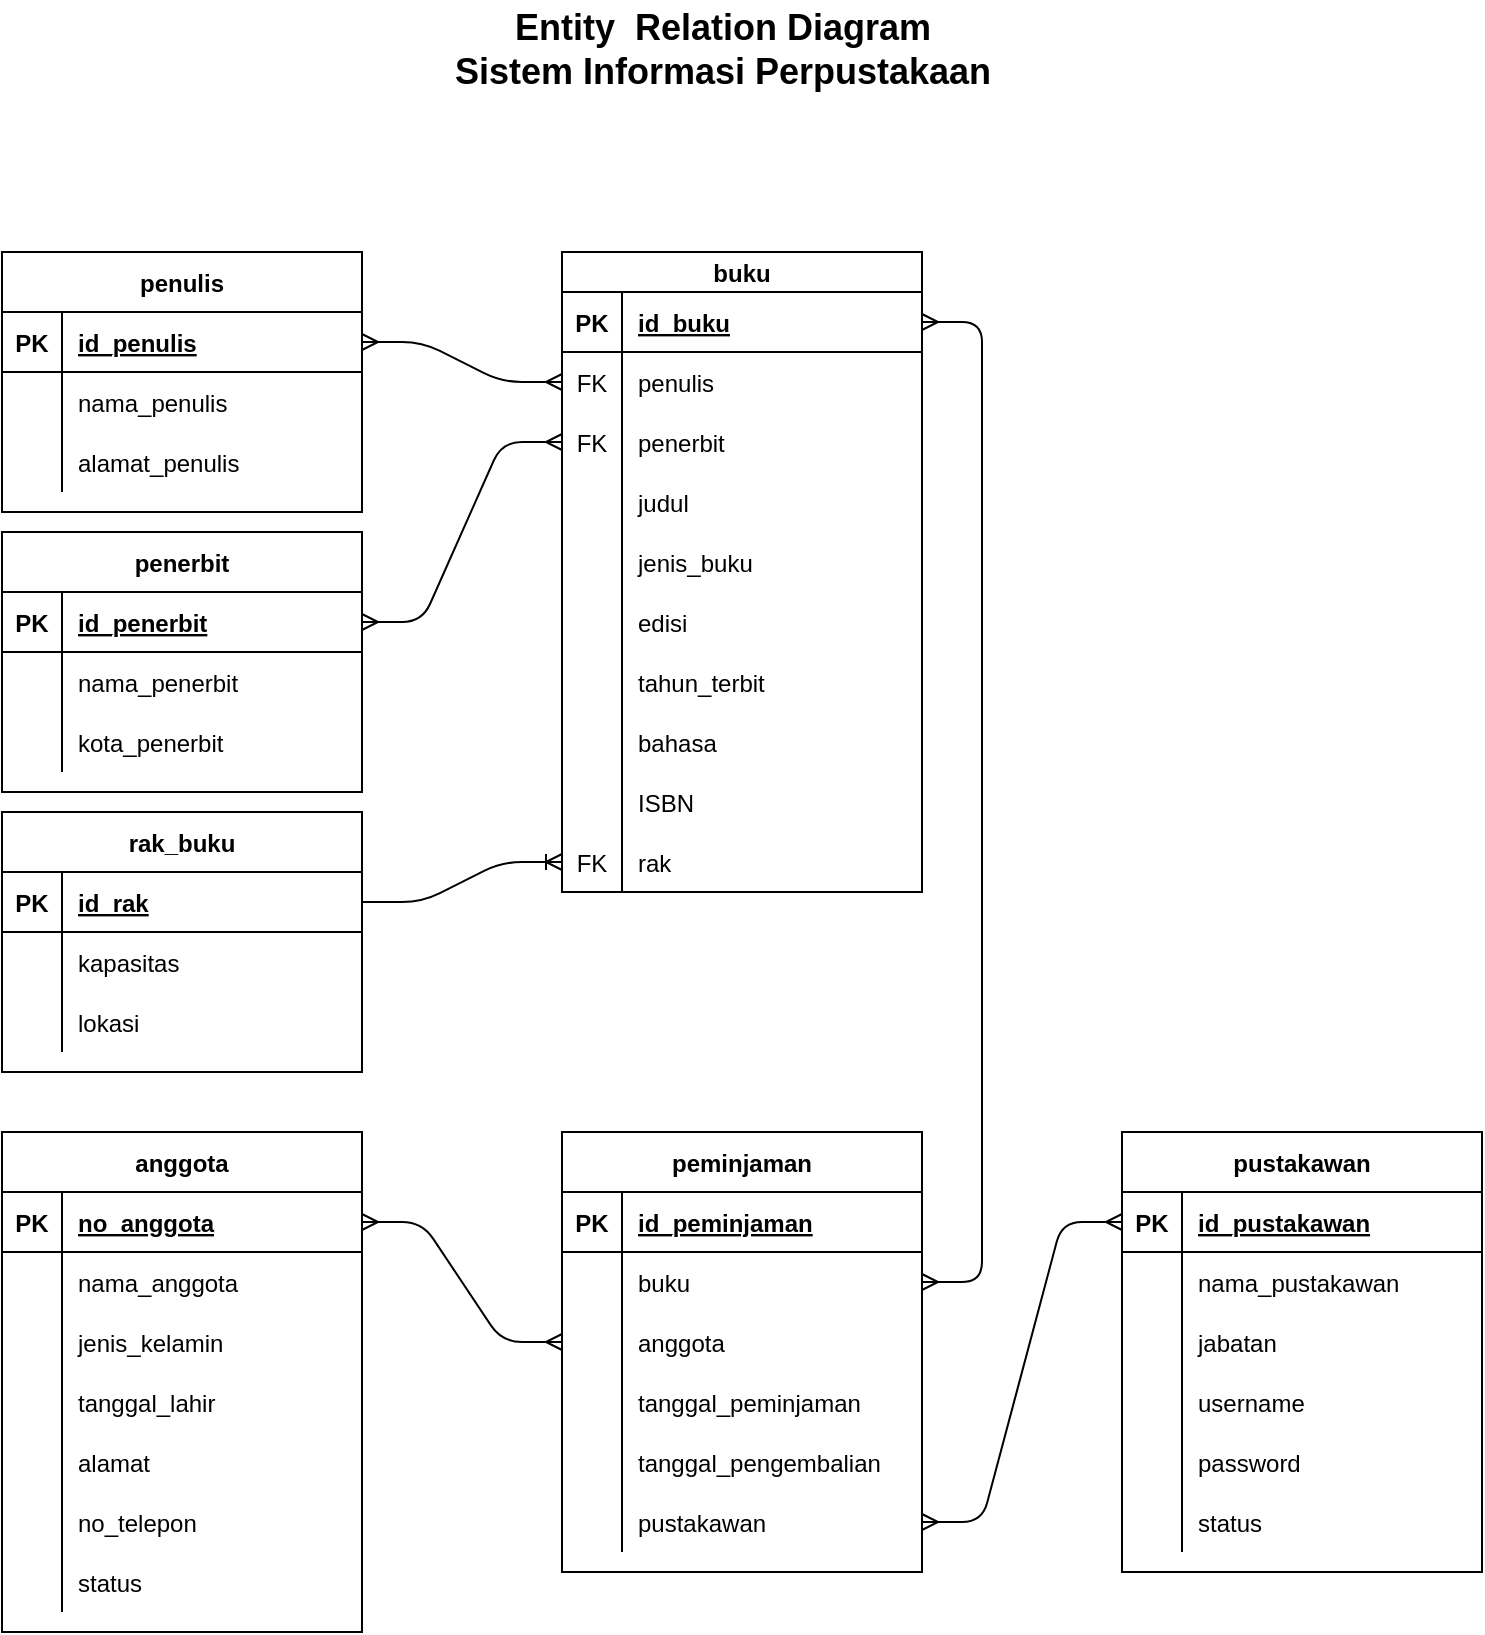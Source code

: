<mxfile version="14.1.2" type="github">
  <diagram id="a-QU2m36Lq1g76dQZ_II" name="Page-1">
    <mxGraphModel dx="3685" dy="3472" grid="1" gridSize="10" guides="1" tooltips="1" connect="1" arrows="1" fold="1" page="1" pageScale="1" pageWidth="827" pageHeight="1169" math="0" shadow="0">
      <root>
        <mxCell id="1cUY1PzR4CZPrAyjgDi5-0" />
        <mxCell id="1cUY1PzR4CZPrAyjgDi5-1" parent="1cUY1PzR4CZPrAyjgDi5-0" />
        <mxCell id="Qd1DkLmeTYPWGf3G97mm-0" value="buku" style="shape=table;startSize=20;container=1;collapsible=1;childLayout=tableLayout;fixedRows=1;rowLines=0;fontStyle=1;align=center;resizeLast=1;" parent="1cUY1PzR4CZPrAyjgDi5-1" vertex="1">
          <mxGeometry x="-1320" y="-2160" width="180" height="320" as="geometry" />
        </mxCell>
        <mxCell id="Qd1DkLmeTYPWGf3G97mm-1" value="" style="shape=partialRectangle;collapsible=0;dropTarget=0;pointerEvents=0;fillColor=none;top=0;left=0;bottom=1;right=0;points=[[0,0.5],[1,0.5]];portConstraint=eastwest;" parent="Qd1DkLmeTYPWGf3G97mm-0" vertex="1">
          <mxGeometry y="20" width="180" height="30" as="geometry" />
        </mxCell>
        <mxCell id="Qd1DkLmeTYPWGf3G97mm-2" value="PK" style="shape=partialRectangle;connectable=0;fillColor=none;top=0;left=0;bottom=0;right=0;fontStyle=1;overflow=hidden;" parent="Qd1DkLmeTYPWGf3G97mm-1" vertex="1">
          <mxGeometry width="30" height="30" as="geometry" />
        </mxCell>
        <mxCell id="Qd1DkLmeTYPWGf3G97mm-3" value="id_buku" style="shape=partialRectangle;connectable=0;fillColor=none;top=0;left=0;bottom=0;right=0;align=left;spacingLeft=6;fontStyle=5;overflow=hidden;" parent="Qd1DkLmeTYPWGf3G97mm-1" vertex="1">
          <mxGeometry x="30" width="150" height="30" as="geometry" />
        </mxCell>
        <mxCell id="Qd1DkLmeTYPWGf3G97mm-90" value="" style="shape=partialRectangle;collapsible=0;dropTarget=0;pointerEvents=0;fillColor=none;top=0;left=0;bottom=0;right=0;points=[[0,0.5],[1,0.5]];portConstraint=eastwest;" parent="Qd1DkLmeTYPWGf3G97mm-0" vertex="1">
          <mxGeometry y="50" width="180" height="30" as="geometry" />
        </mxCell>
        <mxCell id="Qd1DkLmeTYPWGf3G97mm-91" value="FK" style="shape=partialRectangle;connectable=0;fillColor=none;top=0;left=0;bottom=0;right=0;fontStyle=0;overflow=hidden;" parent="Qd1DkLmeTYPWGf3G97mm-90" vertex="1">
          <mxGeometry width="30" height="30" as="geometry" />
        </mxCell>
        <mxCell id="Qd1DkLmeTYPWGf3G97mm-92" value="penulis" style="shape=partialRectangle;connectable=0;fillColor=none;top=0;left=0;bottom=0;right=0;align=left;spacingLeft=6;fontStyle=0;overflow=hidden;" parent="Qd1DkLmeTYPWGf3G97mm-90" vertex="1">
          <mxGeometry x="30" width="150" height="30" as="geometry" />
        </mxCell>
        <mxCell id="Qd1DkLmeTYPWGf3G97mm-7" value="" style="shape=partialRectangle;collapsible=0;dropTarget=0;pointerEvents=0;fillColor=none;top=0;left=0;bottom=0;right=0;points=[[0,0.5],[1,0.5]];portConstraint=eastwest;" parent="Qd1DkLmeTYPWGf3G97mm-0" vertex="1">
          <mxGeometry y="80" width="180" height="30" as="geometry" />
        </mxCell>
        <mxCell id="Qd1DkLmeTYPWGf3G97mm-8" value="FK" style="shape=partialRectangle;connectable=0;fillColor=none;top=0;left=0;bottom=0;right=0;editable=1;overflow=hidden;" parent="Qd1DkLmeTYPWGf3G97mm-7" vertex="1">
          <mxGeometry width="30" height="30" as="geometry" />
        </mxCell>
        <mxCell id="Qd1DkLmeTYPWGf3G97mm-9" value="penerbit" style="shape=partialRectangle;connectable=0;fillColor=none;top=0;left=0;bottom=0;right=0;align=left;spacingLeft=6;overflow=hidden;" parent="Qd1DkLmeTYPWGf3G97mm-7" vertex="1">
          <mxGeometry x="30" width="150" height="30" as="geometry" />
        </mxCell>
        <mxCell id="Qd1DkLmeTYPWGf3G97mm-4" value="" style="shape=partialRectangle;collapsible=0;dropTarget=0;pointerEvents=0;fillColor=none;top=0;left=0;bottom=0;right=0;points=[[0,0.5],[1,0.5]];portConstraint=eastwest;shadow=0;" parent="Qd1DkLmeTYPWGf3G97mm-0" vertex="1">
          <mxGeometry y="110" width="180" height="30" as="geometry" />
        </mxCell>
        <mxCell id="Qd1DkLmeTYPWGf3G97mm-5" value="" style="shape=partialRectangle;connectable=0;fillColor=none;top=0;left=0;bottom=0;right=0;editable=1;overflow=hidden;" parent="Qd1DkLmeTYPWGf3G97mm-4" vertex="1">
          <mxGeometry width="30" height="30" as="geometry" />
        </mxCell>
        <mxCell id="Qd1DkLmeTYPWGf3G97mm-6" value="judul" style="shape=partialRectangle;connectable=0;fillColor=none;top=0;left=0;bottom=0;right=0;align=left;spacingLeft=6;overflow=hidden;" parent="Qd1DkLmeTYPWGf3G97mm-4" vertex="1">
          <mxGeometry x="30" width="150" height="30" as="geometry" />
        </mxCell>
        <mxCell id="Qd1DkLmeTYPWGf3G97mm-10" value="" style="shape=partialRectangle;collapsible=0;dropTarget=0;pointerEvents=0;fillColor=none;top=0;left=0;bottom=0;right=0;points=[[0,0.5],[1,0.5]];portConstraint=eastwest;" parent="Qd1DkLmeTYPWGf3G97mm-0" vertex="1">
          <mxGeometry y="140" width="180" height="30" as="geometry" />
        </mxCell>
        <mxCell id="Qd1DkLmeTYPWGf3G97mm-11" value="" style="shape=partialRectangle;connectable=0;fillColor=none;top=0;left=0;bottom=0;right=0;editable=1;overflow=hidden;" parent="Qd1DkLmeTYPWGf3G97mm-10" vertex="1">
          <mxGeometry width="30" height="30" as="geometry" />
        </mxCell>
        <mxCell id="Qd1DkLmeTYPWGf3G97mm-12" value="jenis_buku" style="shape=partialRectangle;connectable=0;fillColor=none;top=0;left=0;bottom=0;right=0;align=left;spacingLeft=6;overflow=hidden;" parent="Qd1DkLmeTYPWGf3G97mm-10" vertex="1">
          <mxGeometry x="30" width="150" height="30" as="geometry" />
        </mxCell>
        <mxCell id="PH-zPjPHIjoNPihN8UDZ-60" value="" style="shape=partialRectangle;collapsible=0;dropTarget=0;pointerEvents=0;fillColor=none;top=0;left=0;bottom=0;right=0;points=[[0,0.5],[1,0.5]];portConstraint=eastwest;" vertex="1" parent="Qd1DkLmeTYPWGf3G97mm-0">
          <mxGeometry y="170" width="180" height="30" as="geometry" />
        </mxCell>
        <mxCell id="PH-zPjPHIjoNPihN8UDZ-61" value="" style="shape=partialRectangle;connectable=0;fillColor=none;top=0;left=0;bottom=0;right=0;editable=1;overflow=hidden;" vertex="1" parent="PH-zPjPHIjoNPihN8UDZ-60">
          <mxGeometry width="30" height="30" as="geometry" />
        </mxCell>
        <mxCell id="PH-zPjPHIjoNPihN8UDZ-62" value="edisi" style="shape=partialRectangle;connectable=0;fillColor=none;top=0;left=0;bottom=0;right=0;align=left;spacingLeft=6;overflow=hidden;" vertex="1" parent="PH-zPjPHIjoNPihN8UDZ-60">
          <mxGeometry x="30" width="150" height="30" as="geometry" />
        </mxCell>
        <mxCell id="PH-zPjPHIjoNPihN8UDZ-63" value="" style="shape=partialRectangle;collapsible=0;dropTarget=0;pointerEvents=0;fillColor=none;top=0;left=0;bottom=0;right=0;points=[[0,0.5],[1,0.5]];portConstraint=eastwest;" vertex="1" parent="Qd1DkLmeTYPWGf3G97mm-0">
          <mxGeometry y="200" width="180" height="30" as="geometry" />
        </mxCell>
        <mxCell id="PH-zPjPHIjoNPihN8UDZ-64" value="" style="shape=partialRectangle;connectable=0;fillColor=none;top=0;left=0;bottom=0;right=0;editable=1;overflow=hidden;" vertex="1" parent="PH-zPjPHIjoNPihN8UDZ-63">
          <mxGeometry width="30" height="30" as="geometry" />
        </mxCell>
        <mxCell id="PH-zPjPHIjoNPihN8UDZ-65" value="tahun_terbit" style="shape=partialRectangle;connectable=0;fillColor=none;top=0;left=0;bottom=0;right=0;align=left;spacingLeft=6;overflow=hidden;" vertex="1" parent="PH-zPjPHIjoNPihN8UDZ-63">
          <mxGeometry x="30" width="150" height="30" as="geometry" />
        </mxCell>
        <mxCell id="PH-zPjPHIjoNPihN8UDZ-66" value="" style="shape=partialRectangle;collapsible=0;dropTarget=0;pointerEvents=0;fillColor=none;top=0;left=0;bottom=0;right=0;points=[[0,0.5],[1,0.5]];portConstraint=eastwest;" vertex="1" parent="Qd1DkLmeTYPWGf3G97mm-0">
          <mxGeometry y="230" width="180" height="30" as="geometry" />
        </mxCell>
        <mxCell id="PH-zPjPHIjoNPihN8UDZ-67" value="" style="shape=partialRectangle;connectable=0;fillColor=none;top=0;left=0;bottom=0;right=0;editable=1;overflow=hidden;" vertex="1" parent="PH-zPjPHIjoNPihN8UDZ-66">
          <mxGeometry width="30" height="30" as="geometry" />
        </mxCell>
        <mxCell id="PH-zPjPHIjoNPihN8UDZ-68" value="bahasa" style="shape=partialRectangle;connectable=0;fillColor=none;top=0;left=0;bottom=0;right=0;align=left;spacingLeft=6;overflow=hidden;" vertex="1" parent="PH-zPjPHIjoNPihN8UDZ-66">
          <mxGeometry x="30" width="150" height="30" as="geometry" />
        </mxCell>
        <mxCell id="PH-zPjPHIjoNPihN8UDZ-69" value="" style="shape=partialRectangle;collapsible=0;dropTarget=0;pointerEvents=0;fillColor=none;top=0;left=0;bottom=0;right=0;points=[[0,0.5],[1,0.5]];portConstraint=eastwest;" vertex="1" parent="Qd1DkLmeTYPWGf3G97mm-0">
          <mxGeometry y="260" width="180" height="30" as="geometry" />
        </mxCell>
        <mxCell id="PH-zPjPHIjoNPihN8UDZ-70" value="" style="shape=partialRectangle;connectable=0;fillColor=none;top=0;left=0;bottom=0;right=0;editable=1;overflow=hidden;" vertex="1" parent="PH-zPjPHIjoNPihN8UDZ-69">
          <mxGeometry width="30" height="30" as="geometry" />
        </mxCell>
        <mxCell id="PH-zPjPHIjoNPihN8UDZ-71" value="ISBN" style="shape=partialRectangle;connectable=0;fillColor=none;top=0;left=0;bottom=0;right=0;align=left;spacingLeft=6;overflow=hidden;" vertex="1" parent="PH-zPjPHIjoNPihN8UDZ-69">
          <mxGeometry x="30" width="150" height="30" as="geometry" />
        </mxCell>
        <mxCell id="Qd1DkLmeTYPWGf3G97mm-19" value="" style="shape=partialRectangle;collapsible=0;dropTarget=0;pointerEvents=0;fillColor=none;top=0;left=0;bottom=0;right=0;points=[[0,0.5],[1,0.5]];portConstraint=eastwest;" parent="Qd1DkLmeTYPWGf3G97mm-0" vertex="1">
          <mxGeometry y="290" width="180" height="30" as="geometry" />
        </mxCell>
        <mxCell id="Qd1DkLmeTYPWGf3G97mm-20" value="FK" style="shape=partialRectangle;connectable=0;fillColor=none;top=0;left=0;bottom=0;right=0;editable=1;overflow=hidden;" parent="Qd1DkLmeTYPWGf3G97mm-19" vertex="1">
          <mxGeometry width="30" height="30" as="geometry" />
        </mxCell>
        <mxCell id="Qd1DkLmeTYPWGf3G97mm-21" value="rak" style="shape=partialRectangle;connectable=0;fillColor=none;top=0;left=0;bottom=0;right=0;align=left;spacingLeft=6;overflow=hidden;" parent="Qd1DkLmeTYPWGf3G97mm-19" vertex="1">
          <mxGeometry x="30" width="150" height="30" as="geometry" />
        </mxCell>
        <mxCell id="Qd1DkLmeTYPWGf3G97mm-25" value="penulis" style="shape=table;startSize=30;container=1;collapsible=1;childLayout=tableLayout;fixedRows=1;rowLines=0;fontStyle=1;align=center;resizeLast=1;" parent="1cUY1PzR4CZPrAyjgDi5-1" vertex="1">
          <mxGeometry x="-1600" y="-2160" width="180" height="130" as="geometry" />
        </mxCell>
        <mxCell id="Qd1DkLmeTYPWGf3G97mm-26" value="" style="shape=partialRectangle;collapsible=0;dropTarget=0;pointerEvents=0;fillColor=none;top=0;left=0;bottom=1;right=0;points=[[0,0.5],[1,0.5]];portConstraint=eastwest;" parent="Qd1DkLmeTYPWGf3G97mm-25" vertex="1">
          <mxGeometry y="30" width="180" height="30" as="geometry" />
        </mxCell>
        <mxCell id="Qd1DkLmeTYPWGf3G97mm-27" value="PK" style="shape=partialRectangle;connectable=0;fillColor=none;top=0;left=0;bottom=0;right=0;fontStyle=1;overflow=hidden;" parent="Qd1DkLmeTYPWGf3G97mm-26" vertex="1">
          <mxGeometry width="30" height="30" as="geometry" />
        </mxCell>
        <mxCell id="Qd1DkLmeTYPWGf3G97mm-28" value="id_penulis" style="shape=partialRectangle;connectable=0;fillColor=none;top=0;left=0;bottom=0;right=0;align=left;spacingLeft=6;fontStyle=5;overflow=hidden;" parent="Qd1DkLmeTYPWGf3G97mm-26" vertex="1">
          <mxGeometry x="30" width="150" height="30" as="geometry" />
        </mxCell>
        <mxCell id="Qd1DkLmeTYPWGf3G97mm-29" value="" style="shape=partialRectangle;collapsible=0;dropTarget=0;pointerEvents=0;fillColor=none;top=0;left=0;bottom=0;right=0;points=[[0,0.5],[1,0.5]];portConstraint=eastwest;" parent="Qd1DkLmeTYPWGf3G97mm-25" vertex="1">
          <mxGeometry y="60" width="180" height="30" as="geometry" />
        </mxCell>
        <mxCell id="Qd1DkLmeTYPWGf3G97mm-30" value="" style="shape=partialRectangle;connectable=0;fillColor=none;top=0;left=0;bottom=0;right=0;editable=1;overflow=hidden;" parent="Qd1DkLmeTYPWGf3G97mm-29" vertex="1">
          <mxGeometry width="30" height="30" as="geometry" />
        </mxCell>
        <mxCell id="Qd1DkLmeTYPWGf3G97mm-31" value="nama_penulis" style="shape=partialRectangle;connectable=0;fillColor=none;top=0;left=0;bottom=0;right=0;align=left;spacingLeft=6;overflow=hidden;" parent="Qd1DkLmeTYPWGf3G97mm-29" vertex="1">
          <mxGeometry x="30" width="150" height="30" as="geometry" />
        </mxCell>
        <mxCell id="Qd1DkLmeTYPWGf3G97mm-32" value="" style="shape=partialRectangle;collapsible=0;dropTarget=0;pointerEvents=0;fillColor=none;top=0;left=0;bottom=0;right=0;points=[[0,0.5],[1,0.5]];portConstraint=eastwest;" parent="Qd1DkLmeTYPWGf3G97mm-25" vertex="1">
          <mxGeometry y="90" width="180" height="30" as="geometry" />
        </mxCell>
        <mxCell id="Qd1DkLmeTYPWGf3G97mm-33" value="" style="shape=partialRectangle;connectable=0;fillColor=none;top=0;left=0;bottom=0;right=0;editable=1;overflow=hidden;" parent="Qd1DkLmeTYPWGf3G97mm-32" vertex="1">
          <mxGeometry width="30" height="30" as="geometry" />
        </mxCell>
        <mxCell id="Qd1DkLmeTYPWGf3G97mm-34" value="alamat_penulis" style="shape=partialRectangle;connectable=0;fillColor=none;top=0;left=0;bottom=0;right=0;align=left;spacingLeft=6;overflow=hidden;" parent="Qd1DkLmeTYPWGf3G97mm-32" vertex="1">
          <mxGeometry x="30" width="150" height="30" as="geometry" />
        </mxCell>
        <mxCell id="Qd1DkLmeTYPWGf3G97mm-38" value="penerbit" style="shape=table;startSize=30;container=1;collapsible=1;childLayout=tableLayout;fixedRows=1;rowLines=0;fontStyle=1;align=center;resizeLast=1;" parent="1cUY1PzR4CZPrAyjgDi5-1" vertex="1">
          <mxGeometry x="-1600" y="-2020" width="180" height="130" as="geometry" />
        </mxCell>
        <mxCell id="Qd1DkLmeTYPWGf3G97mm-39" value="" style="shape=partialRectangle;collapsible=0;dropTarget=0;pointerEvents=0;fillColor=none;top=0;left=0;bottom=1;right=0;points=[[0,0.5],[1,0.5]];portConstraint=eastwest;" parent="Qd1DkLmeTYPWGf3G97mm-38" vertex="1">
          <mxGeometry y="30" width="180" height="30" as="geometry" />
        </mxCell>
        <mxCell id="Qd1DkLmeTYPWGf3G97mm-40" value="PK" style="shape=partialRectangle;connectable=0;fillColor=none;top=0;left=0;bottom=0;right=0;fontStyle=1;overflow=hidden;" parent="Qd1DkLmeTYPWGf3G97mm-39" vertex="1">
          <mxGeometry width="30" height="30" as="geometry" />
        </mxCell>
        <mxCell id="Qd1DkLmeTYPWGf3G97mm-41" value="id_penerbit" style="shape=partialRectangle;connectable=0;fillColor=none;top=0;left=0;bottom=0;right=0;align=left;spacingLeft=6;fontStyle=5;overflow=hidden;" parent="Qd1DkLmeTYPWGf3G97mm-39" vertex="1">
          <mxGeometry x="30" width="150" height="30" as="geometry" />
        </mxCell>
        <mxCell id="Qd1DkLmeTYPWGf3G97mm-42" value="" style="shape=partialRectangle;collapsible=0;dropTarget=0;pointerEvents=0;fillColor=none;top=0;left=0;bottom=0;right=0;points=[[0,0.5],[1,0.5]];portConstraint=eastwest;" parent="Qd1DkLmeTYPWGf3G97mm-38" vertex="1">
          <mxGeometry y="60" width="180" height="30" as="geometry" />
        </mxCell>
        <mxCell id="Qd1DkLmeTYPWGf3G97mm-43" value="" style="shape=partialRectangle;connectable=0;fillColor=none;top=0;left=0;bottom=0;right=0;editable=1;overflow=hidden;" parent="Qd1DkLmeTYPWGf3G97mm-42" vertex="1">
          <mxGeometry width="30" height="30" as="geometry" />
        </mxCell>
        <mxCell id="Qd1DkLmeTYPWGf3G97mm-44" value="nama_penerbit" style="shape=partialRectangle;connectable=0;fillColor=none;top=0;left=0;bottom=0;right=0;align=left;spacingLeft=6;overflow=hidden;" parent="Qd1DkLmeTYPWGf3G97mm-42" vertex="1">
          <mxGeometry x="30" width="150" height="30" as="geometry" />
        </mxCell>
        <mxCell id="Qd1DkLmeTYPWGf3G97mm-45" value="" style="shape=partialRectangle;collapsible=0;dropTarget=0;pointerEvents=0;fillColor=none;top=0;left=0;bottom=0;right=0;points=[[0,0.5],[1,0.5]];portConstraint=eastwest;" parent="Qd1DkLmeTYPWGf3G97mm-38" vertex="1">
          <mxGeometry y="90" width="180" height="30" as="geometry" />
        </mxCell>
        <mxCell id="Qd1DkLmeTYPWGf3G97mm-46" value="" style="shape=partialRectangle;connectable=0;fillColor=none;top=0;left=0;bottom=0;right=0;editable=1;overflow=hidden;" parent="Qd1DkLmeTYPWGf3G97mm-45" vertex="1">
          <mxGeometry width="30" height="30" as="geometry" />
        </mxCell>
        <mxCell id="Qd1DkLmeTYPWGf3G97mm-47" value="kota_penerbit" style="shape=partialRectangle;connectable=0;fillColor=none;top=0;left=0;bottom=0;right=0;align=left;spacingLeft=6;overflow=hidden;" parent="Qd1DkLmeTYPWGf3G97mm-45" vertex="1">
          <mxGeometry x="30" width="150" height="30" as="geometry" />
        </mxCell>
        <mxCell id="Qd1DkLmeTYPWGf3G97mm-51" value="anggota" style="shape=table;startSize=30;container=1;collapsible=1;childLayout=tableLayout;fixedRows=1;rowLines=0;fontStyle=1;align=center;resizeLast=1;" parent="1cUY1PzR4CZPrAyjgDi5-1" vertex="1">
          <mxGeometry x="-1600" y="-1720" width="180" height="250" as="geometry" />
        </mxCell>
        <mxCell id="Qd1DkLmeTYPWGf3G97mm-52" value="" style="shape=partialRectangle;collapsible=0;dropTarget=0;pointerEvents=0;fillColor=none;top=0;left=0;bottom=1;right=0;points=[[0,0.5],[1,0.5]];portConstraint=eastwest;" parent="Qd1DkLmeTYPWGf3G97mm-51" vertex="1">
          <mxGeometry y="30" width="180" height="30" as="geometry" />
        </mxCell>
        <mxCell id="Qd1DkLmeTYPWGf3G97mm-53" value="PK" style="shape=partialRectangle;connectable=0;fillColor=none;top=0;left=0;bottom=0;right=0;fontStyle=1;overflow=hidden;" parent="Qd1DkLmeTYPWGf3G97mm-52" vertex="1">
          <mxGeometry width="30" height="30" as="geometry" />
        </mxCell>
        <mxCell id="Qd1DkLmeTYPWGf3G97mm-54" value="no_anggota" style="shape=partialRectangle;connectable=0;fillColor=none;top=0;left=0;bottom=0;right=0;align=left;spacingLeft=6;fontStyle=5;overflow=hidden;" parent="Qd1DkLmeTYPWGf3G97mm-52" vertex="1">
          <mxGeometry x="30" width="150" height="30" as="geometry" />
        </mxCell>
        <mxCell id="Qd1DkLmeTYPWGf3G97mm-55" value="" style="shape=partialRectangle;collapsible=0;dropTarget=0;pointerEvents=0;fillColor=none;top=0;left=0;bottom=0;right=0;points=[[0,0.5],[1,0.5]];portConstraint=eastwest;" parent="Qd1DkLmeTYPWGf3G97mm-51" vertex="1">
          <mxGeometry y="60" width="180" height="30" as="geometry" />
        </mxCell>
        <mxCell id="Qd1DkLmeTYPWGf3G97mm-56" value="" style="shape=partialRectangle;connectable=0;fillColor=none;top=0;left=0;bottom=0;right=0;editable=1;overflow=hidden;" parent="Qd1DkLmeTYPWGf3G97mm-55" vertex="1">
          <mxGeometry width="30" height="30" as="geometry" />
        </mxCell>
        <mxCell id="Qd1DkLmeTYPWGf3G97mm-57" value="nama_anggota" style="shape=partialRectangle;connectable=0;fillColor=none;top=0;left=0;bottom=0;right=0;align=left;spacingLeft=6;overflow=hidden;" parent="Qd1DkLmeTYPWGf3G97mm-55" vertex="1">
          <mxGeometry x="30" width="150" height="30" as="geometry" />
        </mxCell>
        <mxCell id="PH-zPjPHIjoNPihN8UDZ-12" value="" style="shape=partialRectangle;collapsible=0;dropTarget=0;pointerEvents=0;fillColor=none;top=0;left=0;bottom=0;right=0;points=[[0,0.5],[1,0.5]];portConstraint=eastwest;" vertex="1" parent="Qd1DkLmeTYPWGf3G97mm-51">
          <mxGeometry y="90" width="180" height="30" as="geometry" />
        </mxCell>
        <mxCell id="PH-zPjPHIjoNPihN8UDZ-13" value="" style="shape=partialRectangle;connectable=0;fillColor=none;top=0;left=0;bottom=0;right=0;editable=1;overflow=hidden;" vertex="1" parent="PH-zPjPHIjoNPihN8UDZ-12">
          <mxGeometry width="30" height="30" as="geometry" />
        </mxCell>
        <mxCell id="PH-zPjPHIjoNPihN8UDZ-14" value="jenis_kelamin" style="shape=partialRectangle;connectable=0;fillColor=none;top=0;left=0;bottom=0;right=0;align=left;spacingLeft=6;overflow=hidden;" vertex="1" parent="PH-zPjPHIjoNPihN8UDZ-12">
          <mxGeometry x="30" width="150" height="30" as="geometry" />
        </mxCell>
        <mxCell id="Qd1DkLmeTYPWGf3G97mm-58" value="" style="shape=partialRectangle;collapsible=0;dropTarget=0;pointerEvents=0;fillColor=none;top=0;left=0;bottom=0;right=0;points=[[0,0.5],[1,0.5]];portConstraint=eastwest;" parent="Qd1DkLmeTYPWGf3G97mm-51" vertex="1">
          <mxGeometry y="120" width="180" height="30" as="geometry" />
        </mxCell>
        <mxCell id="Qd1DkLmeTYPWGf3G97mm-59" value="" style="shape=partialRectangle;connectable=0;fillColor=none;top=0;left=0;bottom=0;right=0;editable=1;overflow=hidden;" parent="Qd1DkLmeTYPWGf3G97mm-58" vertex="1">
          <mxGeometry width="30" height="30" as="geometry" />
        </mxCell>
        <mxCell id="Qd1DkLmeTYPWGf3G97mm-60" value="tanggal_lahir" style="shape=partialRectangle;connectable=0;fillColor=none;top=0;left=0;bottom=0;right=0;align=left;spacingLeft=6;overflow=hidden;" parent="Qd1DkLmeTYPWGf3G97mm-58" vertex="1">
          <mxGeometry x="30" width="150" height="30" as="geometry" />
        </mxCell>
        <mxCell id="Qd1DkLmeTYPWGf3G97mm-61" value="" style="shape=partialRectangle;collapsible=0;dropTarget=0;pointerEvents=0;fillColor=none;top=0;left=0;bottom=0;right=0;points=[[0,0.5],[1,0.5]];portConstraint=eastwest;" parent="Qd1DkLmeTYPWGf3G97mm-51" vertex="1">
          <mxGeometry y="150" width="180" height="30" as="geometry" />
        </mxCell>
        <mxCell id="Qd1DkLmeTYPWGf3G97mm-62" value="" style="shape=partialRectangle;connectable=0;fillColor=none;top=0;left=0;bottom=0;right=0;editable=1;overflow=hidden;" parent="Qd1DkLmeTYPWGf3G97mm-61" vertex="1">
          <mxGeometry width="30" height="30" as="geometry" />
        </mxCell>
        <mxCell id="Qd1DkLmeTYPWGf3G97mm-63" value="alamat" style="shape=partialRectangle;connectable=0;fillColor=none;top=0;left=0;bottom=0;right=0;align=left;spacingLeft=6;overflow=hidden;" parent="Qd1DkLmeTYPWGf3G97mm-61" vertex="1">
          <mxGeometry x="30" width="150" height="30" as="geometry" />
        </mxCell>
        <mxCell id="PH-zPjPHIjoNPihN8UDZ-0" value="" style="shape=partialRectangle;collapsible=0;dropTarget=0;pointerEvents=0;fillColor=none;top=0;left=0;bottom=0;right=0;points=[[0,0.5],[1,0.5]];portConstraint=eastwest;" vertex="1" parent="Qd1DkLmeTYPWGf3G97mm-51">
          <mxGeometry y="180" width="180" height="30" as="geometry" />
        </mxCell>
        <mxCell id="PH-zPjPHIjoNPihN8UDZ-1" value="" style="shape=partialRectangle;connectable=0;fillColor=none;top=0;left=0;bottom=0;right=0;editable=1;overflow=hidden;" vertex="1" parent="PH-zPjPHIjoNPihN8UDZ-0">
          <mxGeometry width="30" height="30" as="geometry" />
        </mxCell>
        <mxCell id="PH-zPjPHIjoNPihN8UDZ-2" value="no_telepon" style="shape=partialRectangle;connectable=0;fillColor=none;top=0;left=0;bottom=0;right=0;align=left;spacingLeft=6;overflow=hidden;" vertex="1" parent="PH-zPjPHIjoNPihN8UDZ-0">
          <mxGeometry x="30" width="150" height="30" as="geometry" />
        </mxCell>
        <mxCell id="PH-zPjPHIjoNPihN8UDZ-3" value="" style="shape=partialRectangle;collapsible=0;dropTarget=0;pointerEvents=0;fillColor=none;top=0;left=0;bottom=0;right=0;points=[[0,0.5],[1,0.5]];portConstraint=eastwest;" vertex="1" parent="Qd1DkLmeTYPWGf3G97mm-51">
          <mxGeometry y="210" width="180" height="30" as="geometry" />
        </mxCell>
        <mxCell id="PH-zPjPHIjoNPihN8UDZ-4" value="" style="shape=partialRectangle;connectable=0;fillColor=none;top=0;left=0;bottom=0;right=0;editable=1;overflow=hidden;" vertex="1" parent="PH-zPjPHIjoNPihN8UDZ-3">
          <mxGeometry width="30" height="30" as="geometry" />
        </mxCell>
        <mxCell id="PH-zPjPHIjoNPihN8UDZ-5" value="status" style="shape=partialRectangle;connectable=0;fillColor=none;top=0;left=0;bottom=0;right=0;align=left;spacingLeft=6;overflow=hidden;" vertex="1" parent="PH-zPjPHIjoNPihN8UDZ-3">
          <mxGeometry x="30" width="150" height="30" as="geometry" />
        </mxCell>
        <mxCell id="Qd1DkLmeTYPWGf3G97mm-64" value="peminjaman" style="shape=table;startSize=30;container=1;collapsible=1;childLayout=tableLayout;fixedRows=1;rowLines=0;fontStyle=1;align=center;resizeLast=1;" parent="1cUY1PzR4CZPrAyjgDi5-1" vertex="1">
          <mxGeometry x="-1320" y="-1720" width="180" height="220" as="geometry" />
        </mxCell>
        <mxCell id="Qd1DkLmeTYPWGf3G97mm-65" value="" style="shape=partialRectangle;collapsible=0;dropTarget=0;pointerEvents=0;fillColor=none;top=0;left=0;bottom=1;right=0;points=[[0,0.5],[1,0.5]];portConstraint=eastwest;" parent="Qd1DkLmeTYPWGf3G97mm-64" vertex="1">
          <mxGeometry y="30" width="180" height="30" as="geometry" />
        </mxCell>
        <mxCell id="Qd1DkLmeTYPWGf3G97mm-66" value="PK" style="shape=partialRectangle;connectable=0;fillColor=none;top=0;left=0;bottom=0;right=0;fontStyle=1;overflow=hidden;" parent="Qd1DkLmeTYPWGf3G97mm-65" vertex="1">
          <mxGeometry width="30" height="30" as="geometry" />
        </mxCell>
        <mxCell id="Qd1DkLmeTYPWGf3G97mm-67" value="id_peminjaman" style="shape=partialRectangle;connectable=0;fillColor=none;top=0;left=0;bottom=0;right=0;align=left;spacingLeft=6;fontStyle=5;overflow=hidden;" parent="Qd1DkLmeTYPWGf3G97mm-65" vertex="1">
          <mxGeometry x="30" width="150" height="30" as="geometry" />
        </mxCell>
        <mxCell id="Qd1DkLmeTYPWGf3G97mm-68" value="" style="shape=partialRectangle;collapsible=0;dropTarget=0;pointerEvents=0;fillColor=none;top=0;left=0;bottom=0;right=0;points=[[0,0.5],[1,0.5]];portConstraint=eastwest;" parent="Qd1DkLmeTYPWGf3G97mm-64" vertex="1">
          <mxGeometry y="60" width="180" height="30" as="geometry" />
        </mxCell>
        <mxCell id="Qd1DkLmeTYPWGf3G97mm-69" value="" style="shape=partialRectangle;connectable=0;fillColor=none;top=0;left=0;bottom=0;right=0;editable=1;overflow=hidden;" parent="Qd1DkLmeTYPWGf3G97mm-68" vertex="1">
          <mxGeometry width="30" height="30" as="geometry" />
        </mxCell>
        <mxCell id="Qd1DkLmeTYPWGf3G97mm-70" value="buku" style="shape=partialRectangle;connectable=0;fillColor=none;top=0;left=0;bottom=0;right=0;align=left;spacingLeft=6;overflow=hidden;" parent="Qd1DkLmeTYPWGf3G97mm-68" vertex="1">
          <mxGeometry x="30" width="150" height="30" as="geometry" />
        </mxCell>
        <mxCell id="Qd1DkLmeTYPWGf3G97mm-71" value="" style="shape=partialRectangle;collapsible=0;dropTarget=0;pointerEvents=0;fillColor=none;top=0;left=0;bottom=0;right=0;points=[[0,0.5],[1,0.5]];portConstraint=eastwest;" parent="Qd1DkLmeTYPWGf3G97mm-64" vertex="1">
          <mxGeometry y="90" width="180" height="30" as="geometry" />
        </mxCell>
        <mxCell id="Qd1DkLmeTYPWGf3G97mm-72" value="" style="shape=partialRectangle;connectable=0;fillColor=none;top=0;left=0;bottom=0;right=0;editable=1;overflow=hidden;" parent="Qd1DkLmeTYPWGf3G97mm-71" vertex="1">
          <mxGeometry width="30" height="30" as="geometry" />
        </mxCell>
        <mxCell id="Qd1DkLmeTYPWGf3G97mm-73" value="anggota" style="shape=partialRectangle;connectable=0;fillColor=none;top=0;left=0;bottom=0;right=0;align=left;spacingLeft=6;overflow=hidden;" parent="Qd1DkLmeTYPWGf3G97mm-71" vertex="1">
          <mxGeometry x="30" width="150" height="30" as="geometry" />
        </mxCell>
        <mxCell id="Qd1DkLmeTYPWGf3G97mm-74" value="" style="shape=partialRectangle;collapsible=0;dropTarget=0;pointerEvents=0;fillColor=none;top=0;left=0;bottom=0;right=0;points=[[0,0.5],[1,0.5]];portConstraint=eastwest;" parent="Qd1DkLmeTYPWGf3G97mm-64" vertex="1">
          <mxGeometry y="120" width="180" height="30" as="geometry" />
        </mxCell>
        <mxCell id="Qd1DkLmeTYPWGf3G97mm-75" value="" style="shape=partialRectangle;connectable=0;fillColor=none;top=0;left=0;bottom=0;right=0;editable=1;overflow=hidden;" parent="Qd1DkLmeTYPWGf3G97mm-74" vertex="1">
          <mxGeometry width="30" height="30" as="geometry" />
        </mxCell>
        <mxCell id="Qd1DkLmeTYPWGf3G97mm-76" value="tanggal_peminjaman" style="shape=partialRectangle;connectable=0;fillColor=none;top=0;left=0;bottom=0;right=0;align=left;spacingLeft=6;overflow=hidden;" parent="Qd1DkLmeTYPWGf3G97mm-74" vertex="1">
          <mxGeometry x="30" width="150" height="30" as="geometry" />
        </mxCell>
        <mxCell id="PH-zPjPHIjoNPihN8UDZ-53" value="" style="shape=partialRectangle;collapsible=0;dropTarget=0;pointerEvents=0;fillColor=none;top=0;left=0;bottom=0;right=0;points=[[0,0.5],[1,0.5]];portConstraint=eastwest;" vertex="1" parent="Qd1DkLmeTYPWGf3G97mm-64">
          <mxGeometry y="150" width="180" height="30" as="geometry" />
        </mxCell>
        <mxCell id="PH-zPjPHIjoNPihN8UDZ-54" value="" style="shape=partialRectangle;connectable=0;fillColor=none;top=0;left=0;bottom=0;right=0;editable=1;overflow=hidden;" vertex="1" parent="PH-zPjPHIjoNPihN8UDZ-53">
          <mxGeometry width="30" height="30" as="geometry" />
        </mxCell>
        <mxCell id="PH-zPjPHIjoNPihN8UDZ-55" value="tanggal_pengembalian" style="shape=partialRectangle;connectable=0;fillColor=none;top=0;left=0;bottom=0;right=0;align=left;spacingLeft=6;overflow=hidden;" vertex="1" parent="PH-zPjPHIjoNPihN8UDZ-53">
          <mxGeometry x="30" width="150" height="30" as="geometry" />
        </mxCell>
        <mxCell id="PH-zPjPHIjoNPihN8UDZ-56" value="" style="shape=partialRectangle;collapsible=0;dropTarget=0;pointerEvents=0;fillColor=none;top=0;left=0;bottom=0;right=0;points=[[0,0.5],[1,0.5]];portConstraint=eastwest;" vertex="1" parent="Qd1DkLmeTYPWGf3G97mm-64">
          <mxGeometry y="180" width="180" height="30" as="geometry" />
        </mxCell>
        <mxCell id="PH-zPjPHIjoNPihN8UDZ-57" value="" style="shape=partialRectangle;connectable=0;fillColor=none;top=0;left=0;bottom=0;right=0;editable=1;overflow=hidden;" vertex="1" parent="PH-zPjPHIjoNPihN8UDZ-56">
          <mxGeometry width="30" height="30" as="geometry" />
        </mxCell>
        <mxCell id="PH-zPjPHIjoNPihN8UDZ-58" value="pustakawan" style="shape=partialRectangle;connectable=0;fillColor=none;top=0;left=0;bottom=0;right=0;align=left;spacingLeft=6;overflow=hidden;" vertex="1" parent="PH-zPjPHIjoNPihN8UDZ-56">
          <mxGeometry x="30" width="150" height="30" as="geometry" />
        </mxCell>
        <mxCell id="Qd1DkLmeTYPWGf3G97mm-77" value="pustakawan" style="shape=table;startSize=30;container=1;collapsible=1;childLayout=tableLayout;fixedRows=1;rowLines=0;fontStyle=1;align=center;resizeLast=1;" parent="1cUY1PzR4CZPrAyjgDi5-1" vertex="1">
          <mxGeometry x="-1040" y="-1720" width="180" height="220" as="geometry" />
        </mxCell>
        <mxCell id="Qd1DkLmeTYPWGf3G97mm-78" value="" style="shape=partialRectangle;collapsible=0;dropTarget=0;pointerEvents=0;fillColor=none;top=0;left=0;bottom=1;right=0;points=[[0,0.5],[1,0.5]];portConstraint=eastwest;" parent="Qd1DkLmeTYPWGf3G97mm-77" vertex="1">
          <mxGeometry y="30" width="180" height="30" as="geometry" />
        </mxCell>
        <mxCell id="Qd1DkLmeTYPWGf3G97mm-79" value="PK" style="shape=partialRectangle;connectable=0;fillColor=none;top=0;left=0;bottom=0;right=0;fontStyle=1;overflow=hidden;" parent="Qd1DkLmeTYPWGf3G97mm-78" vertex="1">
          <mxGeometry width="30" height="30" as="geometry" />
        </mxCell>
        <mxCell id="Qd1DkLmeTYPWGf3G97mm-80" value="id_pustakawan" style="shape=partialRectangle;connectable=0;fillColor=none;top=0;left=0;bottom=0;right=0;align=left;spacingLeft=6;fontStyle=5;overflow=hidden;" parent="Qd1DkLmeTYPWGf3G97mm-78" vertex="1">
          <mxGeometry x="30" width="150" height="30" as="geometry" />
        </mxCell>
        <mxCell id="Qd1DkLmeTYPWGf3G97mm-81" value="" style="shape=partialRectangle;collapsible=0;dropTarget=0;pointerEvents=0;fillColor=none;top=0;left=0;bottom=0;right=0;points=[[0,0.5],[1,0.5]];portConstraint=eastwest;" parent="Qd1DkLmeTYPWGf3G97mm-77" vertex="1">
          <mxGeometry y="60" width="180" height="30" as="geometry" />
        </mxCell>
        <mxCell id="Qd1DkLmeTYPWGf3G97mm-82" value="" style="shape=partialRectangle;connectable=0;fillColor=none;top=0;left=0;bottom=0;right=0;editable=1;overflow=hidden;" parent="Qd1DkLmeTYPWGf3G97mm-81" vertex="1">
          <mxGeometry width="30" height="30" as="geometry" />
        </mxCell>
        <mxCell id="Qd1DkLmeTYPWGf3G97mm-83" value="nama_pustakawan" style="shape=partialRectangle;connectable=0;fillColor=none;top=0;left=0;bottom=0;right=0;align=left;spacingLeft=6;overflow=hidden;" parent="Qd1DkLmeTYPWGf3G97mm-81" vertex="1">
          <mxGeometry x="30" width="150" height="30" as="geometry" />
        </mxCell>
        <mxCell id="Qd1DkLmeTYPWGf3G97mm-84" value="" style="shape=partialRectangle;collapsible=0;dropTarget=0;pointerEvents=0;fillColor=none;top=0;left=0;bottom=0;right=0;points=[[0,0.5],[1,0.5]];portConstraint=eastwest;" parent="Qd1DkLmeTYPWGf3G97mm-77" vertex="1">
          <mxGeometry y="90" width="180" height="30" as="geometry" />
        </mxCell>
        <mxCell id="Qd1DkLmeTYPWGf3G97mm-85" value="" style="shape=partialRectangle;connectable=0;fillColor=none;top=0;left=0;bottom=0;right=0;editable=1;overflow=hidden;" parent="Qd1DkLmeTYPWGf3G97mm-84" vertex="1">
          <mxGeometry width="30" height="30" as="geometry" />
        </mxCell>
        <mxCell id="Qd1DkLmeTYPWGf3G97mm-86" value="jabatan" style="shape=partialRectangle;connectable=0;fillColor=none;top=0;left=0;bottom=0;right=0;align=left;spacingLeft=6;overflow=hidden;" parent="Qd1DkLmeTYPWGf3G97mm-84" vertex="1">
          <mxGeometry x="30" width="150" height="30" as="geometry" />
        </mxCell>
        <mxCell id="Qd1DkLmeTYPWGf3G97mm-87" value="" style="shape=partialRectangle;collapsible=0;dropTarget=0;pointerEvents=0;fillColor=none;top=0;left=0;bottom=0;right=0;points=[[0,0.5],[1,0.5]];portConstraint=eastwest;" parent="Qd1DkLmeTYPWGf3G97mm-77" vertex="1">
          <mxGeometry y="120" width="180" height="30" as="geometry" />
        </mxCell>
        <mxCell id="Qd1DkLmeTYPWGf3G97mm-88" value="" style="shape=partialRectangle;connectable=0;fillColor=none;top=0;left=0;bottom=0;right=0;editable=1;overflow=hidden;" parent="Qd1DkLmeTYPWGf3G97mm-87" vertex="1">
          <mxGeometry width="30" height="30" as="geometry" />
        </mxCell>
        <mxCell id="Qd1DkLmeTYPWGf3G97mm-89" value="username" style="shape=partialRectangle;connectable=0;fillColor=none;top=0;left=0;bottom=0;right=0;align=left;spacingLeft=6;overflow=hidden;" parent="Qd1DkLmeTYPWGf3G97mm-87" vertex="1">
          <mxGeometry x="30" width="150" height="30" as="geometry" />
        </mxCell>
        <mxCell id="PH-zPjPHIjoNPihN8UDZ-6" value="" style="shape=partialRectangle;collapsible=0;dropTarget=0;pointerEvents=0;fillColor=none;top=0;left=0;bottom=0;right=0;points=[[0,0.5],[1,0.5]];portConstraint=eastwest;" vertex="1" parent="Qd1DkLmeTYPWGf3G97mm-77">
          <mxGeometry y="150" width="180" height="30" as="geometry" />
        </mxCell>
        <mxCell id="PH-zPjPHIjoNPihN8UDZ-7" value="" style="shape=partialRectangle;connectable=0;fillColor=none;top=0;left=0;bottom=0;right=0;editable=1;overflow=hidden;" vertex="1" parent="PH-zPjPHIjoNPihN8UDZ-6">
          <mxGeometry width="30" height="30" as="geometry" />
        </mxCell>
        <mxCell id="PH-zPjPHIjoNPihN8UDZ-8" value="password" style="shape=partialRectangle;connectable=0;fillColor=none;top=0;left=0;bottom=0;right=0;align=left;spacingLeft=6;overflow=hidden;" vertex="1" parent="PH-zPjPHIjoNPihN8UDZ-6">
          <mxGeometry x="30" width="150" height="30" as="geometry" />
        </mxCell>
        <mxCell id="PH-zPjPHIjoNPihN8UDZ-9" value="" style="shape=partialRectangle;collapsible=0;dropTarget=0;pointerEvents=0;fillColor=none;top=0;left=0;bottom=0;right=0;points=[[0,0.5],[1,0.5]];portConstraint=eastwest;" vertex="1" parent="Qd1DkLmeTYPWGf3G97mm-77">
          <mxGeometry y="180" width="180" height="30" as="geometry" />
        </mxCell>
        <mxCell id="PH-zPjPHIjoNPihN8UDZ-10" value="" style="shape=partialRectangle;connectable=0;fillColor=none;top=0;left=0;bottom=0;right=0;editable=1;overflow=hidden;" vertex="1" parent="PH-zPjPHIjoNPihN8UDZ-9">
          <mxGeometry width="30" height="30" as="geometry" />
        </mxCell>
        <mxCell id="PH-zPjPHIjoNPihN8UDZ-11" value="status" style="shape=partialRectangle;connectable=0;fillColor=none;top=0;left=0;bottom=0;right=0;align=left;spacingLeft=6;overflow=hidden;" vertex="1" parent="PH-zPjPHIjoNPihN8UDZ-9">
          <mxGeometry x="30" width="150" height="30" as="geometry" />
        </mxCell>
        <mxCell id="PH-zPjPHIjoNPihN8UDZ-17" value="" style="edgeStyle=entityRelationEdgeStyle;fontSize=12;html=1;endArrow=ERmany;startArrow=ERmany;" edge="1" parent="1cUY1PzR4CZPrAyjgDi5-1" source="Qd1DkLmeTYPWGf3G97mm-90" target="Qd1DkLmeTYPWGf3G97mm-26">
          <mxGeometry width="100" height="100" relative="1" as="geometry">
            <mxPoint x="-1160" y="-1860" as="sourcePoint" />
            <mxPoint x="-1060" y="-1960" as="targetPoint" />
          </mxGeometry>
        </mxCell>
        <mxCell id="PH-zPjPHIjoNPihN8UDZ-18" value="" style="edgeStyle=entityRelationEdgeStyle;fontSize=12;html=1;endArrow=ERmany;startArrow=ERmany;" edge="1" parent="1cUY1PzR4CZPrAyjgDi5-1" source="Qd1DkLmeTYPWGf3G97mm-7" target="Qd1DkLmeTYPWGf3G97mm-39">
          <mxGeometry width="100" height="100" relative="1" as="geometry">
            <mxPoint x="-1120" y="-1810" as="sourcePoint" />
            <mxPoint x="-1020" y="-1910" as="targetPoint" />
          </mxGeometry>
        </mxCell>
        <mxCell id="PH-zPjPHIjoNPihN8UDZ-20" value="rak_buku" style="shape=table;startSize=30;container=1;collapsible=1;childLayout=tableLayout;fixedRows=1;rowLines=0;fontStyle=1;align=center;resizeLast=1;" vertex="1" parent="1cUY1PzR4CZPrAyjgDi5-1">
          <mxGeometry x="-1600" y="-1880" width="180" height="130" as="geometry" />
        </mxCell>
        <mxCell id="PH-zPjPHIjoNPihN8UDZ-21" value="" style="shape=partialRectangle;collapsible=0;dropTarget=0;pointerEvents=0;fillColor=none;top=0;left=0;bottom=1;right=0;points=[[0,0.5],[1,0.5]];portConstraint=eastwest;" vertex="1" parent="PH-zPjPHIjoNPihN8UDZ-20">
          <mxGeometry y="30" width="180" height="30" as="geometry" />
        </mxCell>
        <mxCell id="PH-zPjPHIjoNPihN8UDZ-22" value="PK" style="shape=partialRectangle;connectable=0;fillColor=none;top=0;left=0;bottom=0;right=0;fontStyle=1;overflow=hidden;" vertex="1" parent="PH-zPjPHIjoNPihN8UDZ-21">
          <mxGeometry width="30" height="30" as="geometry" />
        </mxCell>
        <mxCell id="PH-zPjPHIjoNPihN8UDZ-23" value="id_rak" style="shape=partialRectangle;connectable=0;fillColor=none;top=0;left=0;bottom=0;right=0;align=left;spacingLeft=6;fontStyle=5;overflow=hidden;" vertex="1" parent="PH-zPjPHIjoNPihN8UDZ-21">
          <mxGeometry x="30" width="150" height="30" as="geometry" />
        </mxCell>
        <mxCell id="PH-zPjPHIjoNPihN8UDZ-24" value="" style="shape=partialRectangle;collapsible=0;dropTarget=0;pointerEvents=0;fillColor=none;top=0;left=0;bottom=0;right=0;points=[[0,0.5],[1,0.5]];portConstraint=eastwest;" vertex="1" parent="PH-zPjPHIjoNPihN8UDZ-20">
          <mxGeometry y="60" width="180" height="30" as="geometry" />
        </mxCell>
        <mxCell id="PH-zPjPHIjoNPihN8UDZ-25" value="" style="shape=partialRectangle;connectable=0;fillColor=none;top=0;left=0;bottom=0;right=0;editable=1;overflow=hidden;" vertex="1" parent="PH-zPjPHIjoNPihN8UDZ-24">
          <mxGeometry width="30" height="30" as="geometry" />
        </mxCell>
        <mxCell id="PH-zPjPHIjoNPihN8UDZ-26" value="kapasitas" style="shape=partialRectangle;connectable=0;fillColor=none;top=0;left=0;bottom=0;right=0;align=left;spacingLeft=6;overflow=hidden;" vertex="1" parent="PH-zPjPHIjoNPihN8UDZ-24">
          <mxGeometry x="30" width="150" height="30" as="geometry" />
        </mxCell>
        <mxCell id="PH-zPjPHIjoNPihN8UDZ-27" value="" style="shape=partialRectangle;collapsible=0;dropTarget=0;pointerEvents=0;fillColor=none;top=0;left=0;bottom=0;right=0;points=[[0,0.5],[1,0.5]];portConstraint=eastwest;" vertex="1" parent="PH-zPjPHIjoNPihN8UDZ-20">
          <mxGeometry y="90" width="180" height="30" as="geometry" />
        </mxCell>
        <mxCell id="PH-zPjPHIjoNPihN8UDZ-28" value="" style="shape=partialRectangle;connectable=0;fillColor=none;top=0;left=0;bottom=0;right=0;editable=1;overflow=hidden;" vertex="1" parent="PH-zPjPHIjoNPihN8UDZ-27">
          <mxGeometry width="30" height="30" as="geometry" />
        </mxCell>
        <mxCell id="PH-zPjPHIjoNPihN8UDZ-29" value="lokasi" style="shape=partialRectangle;connectable=0;fillColor=none;top=0;left=0;bottom=0;right=0;align=left;spacingLeft=6;overflow=hidden;" vertex="1" parent="PH-zPjPHIjoNPihN8UDZ-27">
          <mxGeometry x="30" width="150" height="30" as="geometry" />
        </mxCell>
        <mxCell id="PH-zPjPHIjoNPihN8UDZ-50" value="" style="edgeStyle=entityRelationEdgeStyle;fontSize=12;html=1;endArrow=ERoneToMany;entryX=0;entryY=0.5;entryDx=0;entryDy=0;" edge="1" parent="1cUY1PzR4CZPrAyjgDi5-1" source="PH-zPjPHIjoNPihN8UDZ-21" target="Qd1DkLmeTYPWGf3G97mm-19">
          <mxGeometry width="100" height="100" relative="1" as="geometry">
            <mxPoint x="-990" y="-1800" as="sourcePoint" />
            <mxPoint x="-890" y="-1900" as="targetPoint" />
          </mxGeometry>
        </mxCell>
        <mxCell id="PH-zPjPHIjoNPihN8UDZ-51" value="" style="edgeStyle=entityRelationEdgeStyle;fontSize=12;html=1;endArrow=ERmany;startArrow=ERmany;exitX=1;exitY=0.5;exitDx=0;exitDy=0;entryX=0;entryY=0.5;entryDx=0;entryDy=0;" edge="1" parent="1cUY1PzR4CZPrAyjgDi5-1" source="Qd1DkLmeTYPWGf3G97mm-52" target="Qd1DkLmeTYPWGf3G97mm-71">
          <mxGeometry width="100" height="100" relative="1" as="geometry">
            <mxPoint x="-1390" y="-1440" as="sourcePoint" />
            <mxPoint x="-1290" y="-1540" as="targetPoint" />
          </mxGeometry>
        </mxCell>
        <mxCell id="PH-zPjPHIjoNPihN8UDZ-52" value="" style="edgeStyle=entityRelationEdgeStyle;fontSize=12;html=1;endArrow=ERmany;startArrow=ERmany;" edge="1" parent="1cUY1PzR4CZPrAyjgDi5-1" source="Qd1DkLmeTYPWGf3G97mm-1" target="Qd1DkLmeTYPWGf3G97mm-68">
          <mxGeometry width="100" height="100" relative="1" as="geometry">
            <mxPoint x="-1410" y="-1550" as="sourcePoint" />
            <mxPoint x="-1310" y="-1650" as="targetPoint" />
          </mxGeometry>
        </mxCell>
        <mxCell id="PH-zPjPHIjoNPihN8UDZ-59" value="" style="edgeStyle=entityRelationEdgeStyle;fontSize=12;html=1;endArrow=ERmany;startArrow=ERmany;" edge="1" parent="1cUY1PzR4CZPrAyjgDi5-1" source="PH-zPjPHIjoNPihN8UDZ-56" target="Qd1DkLmeTYPWGf3G97mm-78">
          <mxGeometry width="100" height="100" relative="1" as="geometry">
            <mxPoint x="-1020" y="-1460" as="sourcePoint" />
            <mxPoint x="-920" y="-1560" as="targetPoint" />
          </mxGeometry>
        </mxCell>
        <mxCell id="PH-zPjPHIjoNPihN8UDZ-72" value="Entity&amp;nbsp; Relation Diagram&lt;br style=&quot;font-size: 18px;&quot;&gt;Sistem Informasi Perpustakaan" style="text;html=1;resizable=0;autosize=1;align=center;verticalAlign=middle;points=[];fillColor=none;strokeColor=none;rounded=0;fontSize=18;fontStyle=1" vertex="1" parent="1cUY1PzR4CZPrAyjgDi5-1">
          <mxGeometry x="-1380" y="-2286" width="280" height="50" as="geometry" />
        </mxCell>
      </root>
    </mxGraphModel>
  </diagram>
</mxfile>
